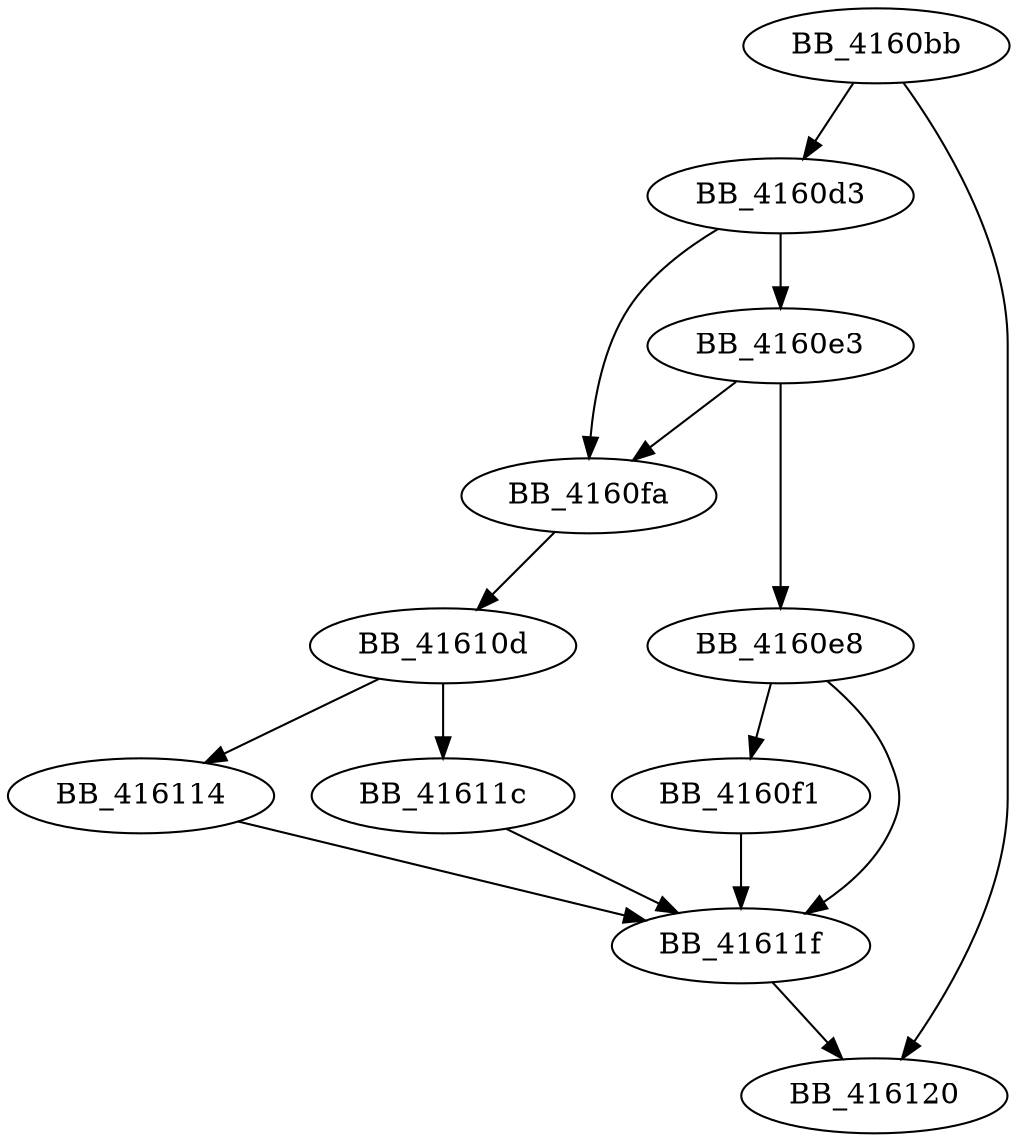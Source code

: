 DiGraph __Towlower{
BB_4160bb->BB_4160d3
BB_4160bb->BB_416120
BB_4160d3->BB_4160e3
BB_4160d3->BB_4160fa
BB_4160e3->BB_4160e8
BB_4160e3->BB_4160fa
BB_4160e8->BB_4160f1
BB_4160e8->BB_41611f
BB_4160f1->BB_41611f
BB_4160fa->BB_41610d
BB_41610d->BB_416114
BB_41610d->BB_41611c
BB_416114->BB_41611f
BB_41611c->BB_41611f
BB_41611f->BB_416120
}
